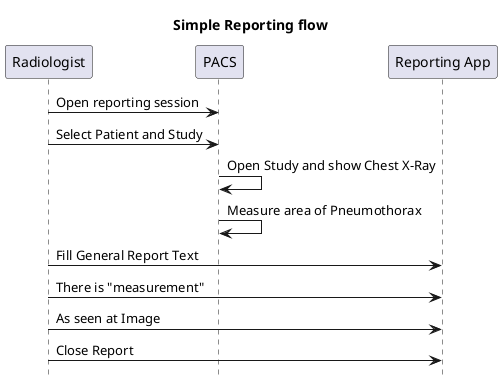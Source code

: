 @startuml

hide footbox
title Simple Reporting flow

participant "Radiologist" as User
participant "PACS" as PACS
participant "Reporting App" as Reporter

User -> PACS: Open reporting session
User -> PACS: Select Patient and Study
PACS -> PACS: Open Study and show Chest X-Ray
PACS -> PACS: Measure area of Pneumothorax
User -> Reporter: Fill General Report Text
User -> Reporter: There is "measurement" 
User -> Reporter: As seen at Image
User -> Reporter: Close Report

@enduml